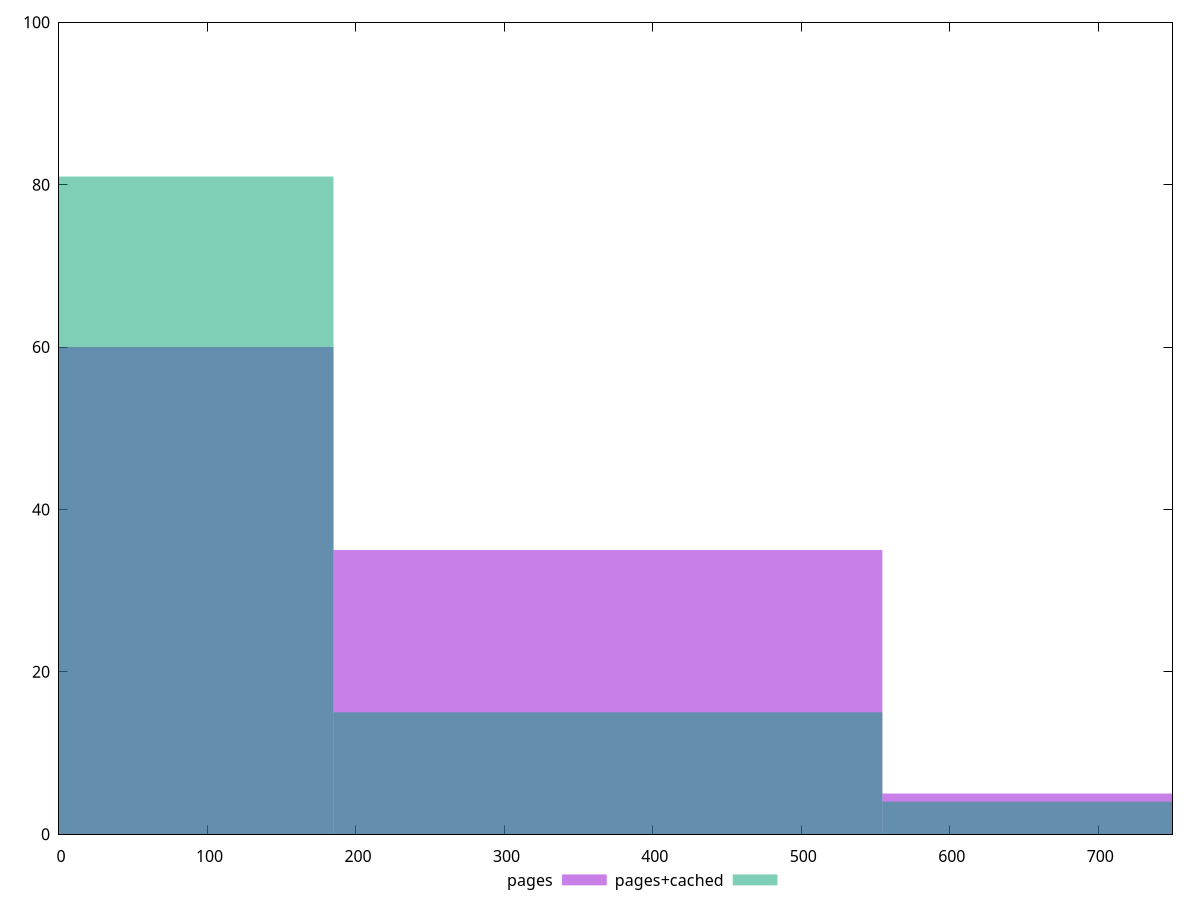 reset

$pages <<EOF
0 60
369.70944195189605 35
739.4188839037921 5
EOF

$pagesCached <<EOF
369.70944195189605 15
0 81
739.4188839037921 4
EOF

set key outside below
set boxwidth 369.70944195189605
set xrange [0:750]
set yrange [0:100]
set trange [0:100]
set style fill transparent solid 0.5 noborder
set terminal svg size 640, 500 enhanced background rgb 'white'
set output "report_00013_2021-02-09T12-04-24.940Z/unused-css-rules/comparison/histogram/0_vs_1.svg"

plot $pages title "pages" with boxes, \
     $pagesCached title "pages+cached" with boxes

reset
